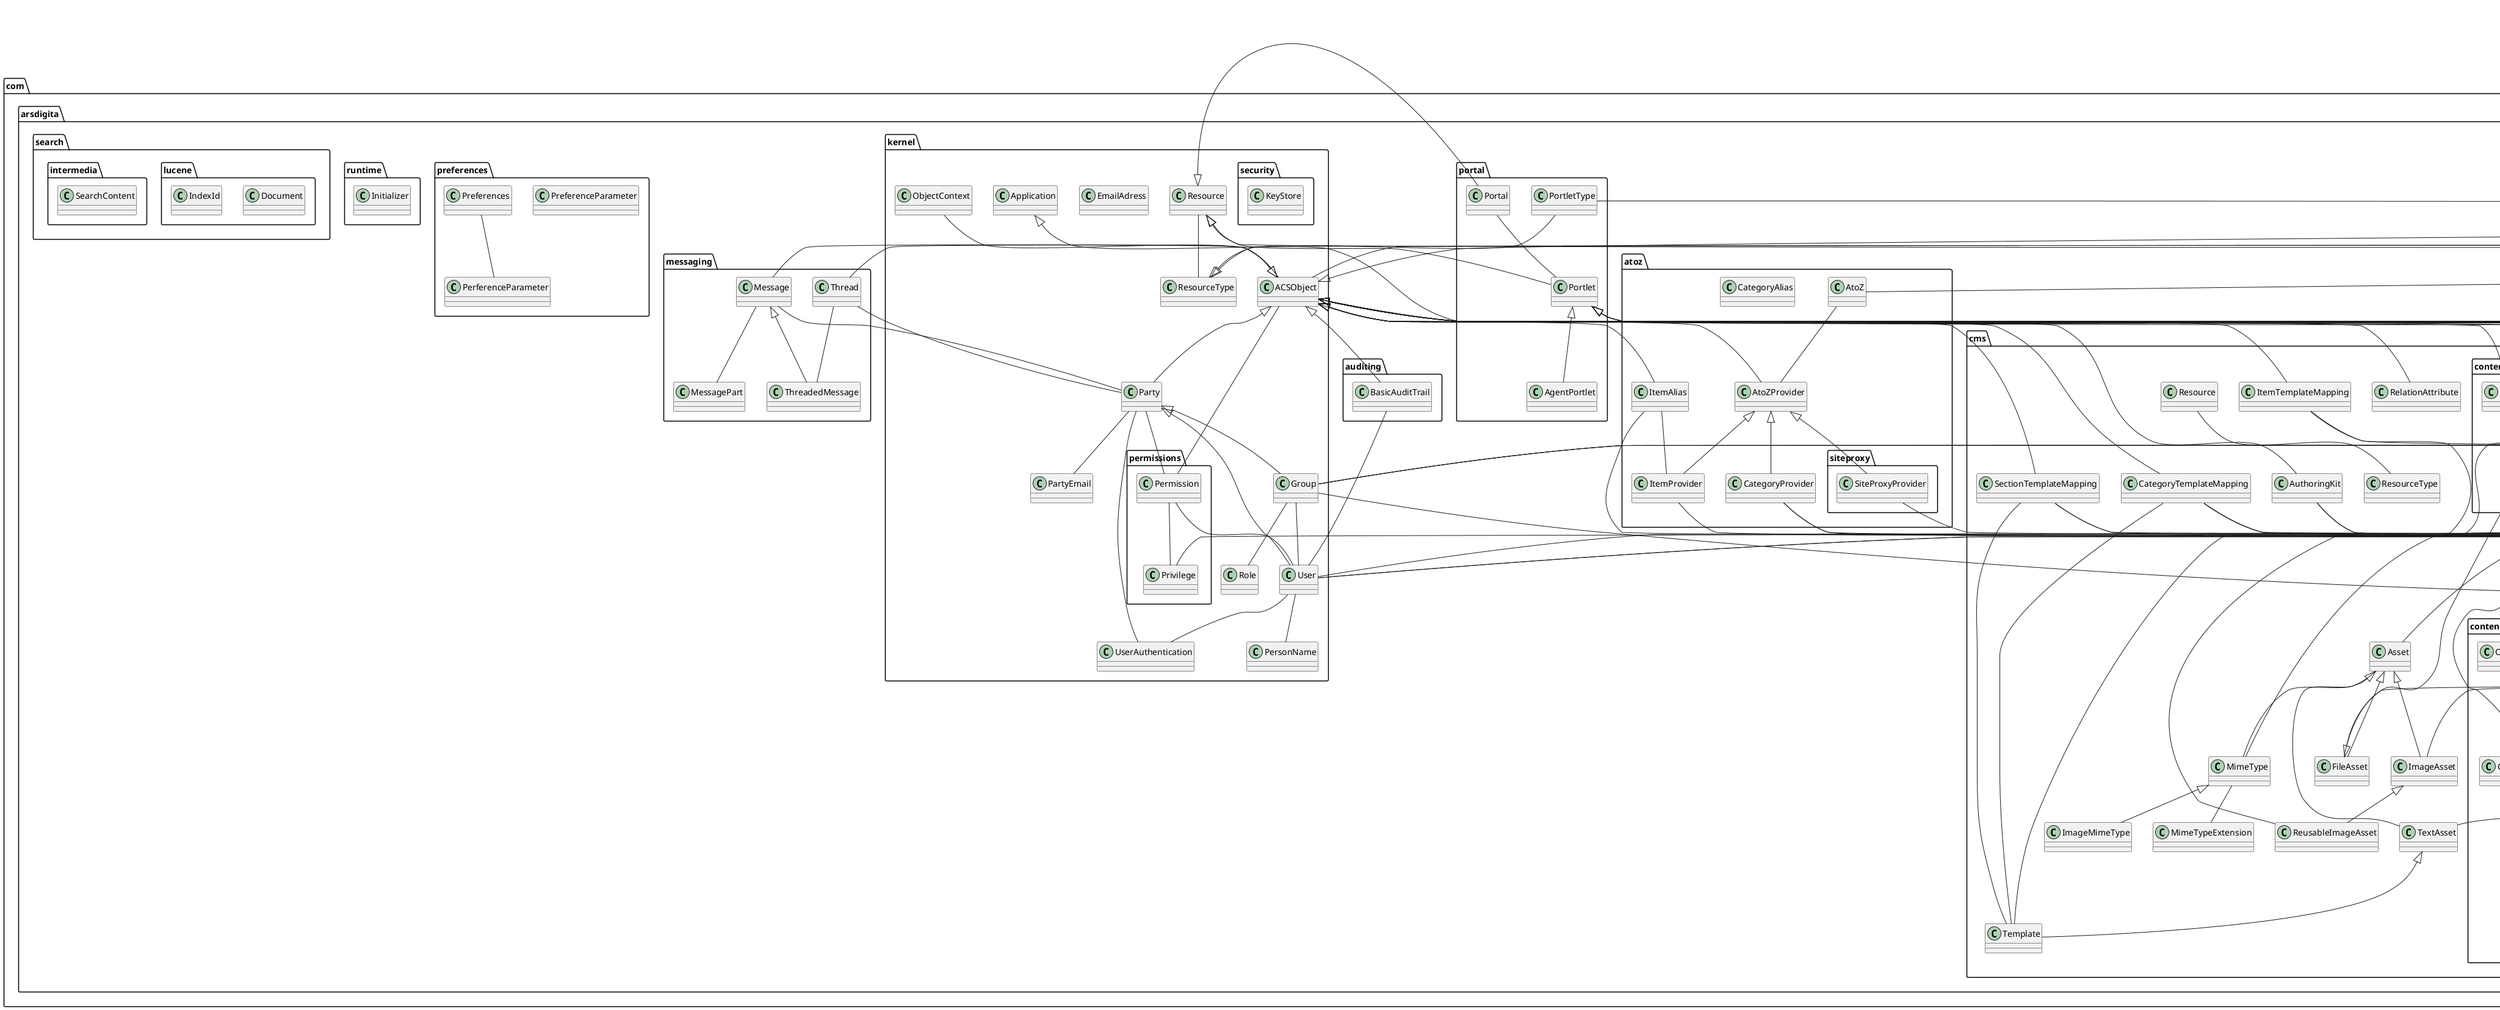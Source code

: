 @startuml

namespace com.arsdigita.auditing {
    class BasicAuditTrail
    
    com.arsdigita.kernel.ACSObject <|-- BasicAuditTrail
    
    BasicAuditTrail -- com.arsdigita.kernel.User
}

namespace com.arsdigita.atoz {

    class AtoZ
    class AtoZProvider
    class CategoryProvider
    class CategoryAlias
    class ItemAlias
    class ItemProvider

    com.arsdigita.web.Application <|-- AtoZ
    com.arsdigita.kernel.ACSObject <|-- AtoZProvider
    com.arsdigita.kernel.ACSObject <|-- ItemAlias
    AtoZProvider <|-- CategoryProvider
    AtoZProvider <|-- ItemProvider
    

    AtoZ -- AtoZProvider
    CategoryProvider -- com.arsdigita.categorization.Category
    CategoryProvider -- com.arsdigita.cms.ContentType
    ItemAlias -- ItemProvider
    ItemAlias -- com.arsdigita.cms.ContentType
    ItemProvider -- com.arsdigita.categorization.Category
}

namespace com.arsdigita.atoz.siteproxy {

    class SiteProxyProvider
    
    com.arsdigita.atoz.AtoZProvider <|-- SiteProxyProvider
    
    SiteProxyProvider -- com.arsdigita.categorization.Category
}

namespace com.arsdigita.auth.http {

    class HttpAuth 
    class Nounce
    class UserLogin

    com.arsdigita.web.Application <|-- HTTPAuth
    com.arsdigita.kernel.ACSObject <|-- UserLogin
}

namespace com.arsdigita.categorization {
    class Category
    class CategoryLocalization
    class UseContext
    class CategoryPurpose

    com.arsdigita.kernel.ACSObject <|-- Category
    com.arsdigita.kernel.ACSObject <|-- CategoryLocalization
    com.arsdigita.kernel.ACSObject <|-- CategoryPurpose

    UseContext -- com.arsdigita.kernel.ACSObject
    Category -- com.arsdigita.kernel.ACSObject

    Category -- CategoryLocalization
    Category -- UseContext
    CategoryPurpose -- Category
}

namespace com.arsdigita.cms {
    
    class Asset
    class AuthoringKit
    class AuthoringStep
    class CategoryTemplateMapping
    class CMSTask
    class CMSTaskType
    class ContentCenter
    class ContentBundle
    class ContentItem
    class ContentPage
    class ContentSection
    class ContentType
    class ContentTypeLifecycleDefinition
    class ContentTypeWorkflowTemplate
    class FileAsset
    class Folder
    class ImageAsset
    class ImageMimeType
    class ItemTemplateMapping
    class Lifecycle
    class LifecycleDefinition
    class LifecycleService
    class Link
    class MimeType
    class MimeTypeExtension
    class MimeTypeStatus
    class Phase
    class PhaseDefinition
    class PublishLock
    class PostConvertHTML
    class PreConvertHTML
    class PublishedLink
    class RelationAttribute
    class ResourceType
    class Resource
    class ResourceMapping
    class ReusableImageAsset
    class SectionTemplateMapping
    class Service
    class Standalone
    class TaskEventURLGenerator
    class TemplateContext
    class Template
    class TextAsset
    class TextMimeType
    class UpgradeProcess
    class UserDefinedContentItem
    class UserHomeFolderMap

    Asset <|-- FileAsset
    Asset <|-- ImageAsset
    Asset <|-- TextAsset
    com.arsdigita.kernel.ACSObject <|-- AuthoringKit
    com.arsdigita.kernel.ACSObject <|-- AuthoringStep
    com.arsdigita.kernel.ACSObject <|-- CategoryTemplateMapping
    com.arsdigita.kernel.ACSObject <|-- ContentType
    com.arsdigita.kernel.ACSObject <|-- Lifecycle
    com.arsdigita.kernel.ACSObject <|-- LifecycleDefinition
    com.arsdigita.kernel.ACSObject <|-- ItemTemplateMapping
    com.arsdigita.kernel.ACSObject <|-- Phase
    com.arsdigita.kernel.ACSObject <|-- PhaseDefinition
    com.arsdigita.kernel.ACSObject <|-- RelationAttribute
    com.arsdigita.kernel.ACSObject <|-- SectionTemplateMapping
    com.arsdigita.kernel.ACSObject <|-- UserHomeFolderMap
    com.arsdigita.web.Application <|-- ContentCenter
    com.arsdigita.web.Application <|-- ContentSection
    com.arsdigita.web.Application <|-- Service
    com.arsdigita.versioning.VersionedACSObject <|-- ContentItem
    com.arsdigita.workflow.simple.UserTask <|-- CMSTask
    ContentItem <|-- Asset
    ContentItem <|-- ContentBundle
    ContentItem <|-- ContentPage
    ContentItem <|-- Folder
    ImageAsset <|-- ReusableImageAsset
    MimeType <|-- ImageMimeType
    TextAsset <|-- Template

    Asset -- MimeType
    AuthoringKit -- ContentType
    AuthoringKit -- AuthoringStep
    CategoryTemplateMapping -- Category
    CategoryTemplateMapping -- ContentType
    CategoryTemplateMapping -- Template
    CategoryTemplateMapping -- ContentSection
    CMSTask -- CMSTaskType
    ContentItem -- com.arsdigita.kernel.ACSObject
    ContentItem -- ContentType
    ContentItem -- ContentSection
    ContentItem -- Folder
    ContentItem -- Lifecycle    
    ContentSection -- com.arsdigita.globalization.Charset
    ContentSection -- com.arsdigita.globalization.Charset.Locale
    ContentSection -- com.arsdigita.kernel.Group    
    ContentSection -- Folder
    ContentSection -- LifecycleDefinition
    ContentType -- com.arsdigita.formbuilder.FormSection
    ContentType -- ContentSection    
    ItemTemplateMapping -- Template
    ItemTemplateMapping -- ContentItem
    Lifecycle -- LifecycleDefinition
    Lifecycle -- Phase
    LifecycleDefinition -- PhaseDefinition
    LifecycleService -- com.arsdigita.kernel.ACSObject
    LifecycleService -- Lifecycle
    MimeType -- MimeTypeExtension
    Phase -- PhaseDefinition
    PublishedLink -- ACSObject
    PublishedLink -- ContentItem
    Resource -- ResourceType
    SectionTemplateMapping -- ContentSection
    SectionTemplateMapping -- ContentType
    SectionTemplateMapping -- Template
    TaskEventURLGenerator -- CMSTaskType
    UserHomeFolderMap -- Folder
    UserHomeFolderMap -- ContentSection
    UserHomeFolderMap -- User
    com.arsdigita.workflow.simple.WorkflowTemplate -- ContentSection

}

namespace com.arsdigita.cms.contentassets {

    class DublinCoreES
    class FileAttachment
    class GenericOrgaUnitTextAsset
    class ItemImageAttachment
    class Notes
    class RelatedLink
    
    com.arsdigita.cms.ContentItem <|-- DublinCoreES
    com.arsdigita.cms.FileAsset <|-- FileAttachment
    com.arsdigita.cms.contenttypes.Link <|-- ReleatedLink
    com.arsdigita.kernel.ACSObject <|-- ItemImageAttachment
    com.arsdigita.kernel.ACSObject <|-- Notes
    com.arsdigita.kernel.ACSObject <|-- GenericOrgaUnitTextAsset
    
    DublinCoreES -- com.arsdigita.cms.ContentItem
    FileAttachment -- com.arsdigita.cms.ContentItem
    GenericOrgaUnitTextAsset -- com.arsdigita.cms.contenttypes.GenericOrganizationalUnit
    ItemImageAttachment -- Link
    ItemImageAttachment -- ReusableImageAsset
    ItemImageAttachment -- com.arsdigita.cms.ContentItem
    Note -- com.arsdigita.cms.ContentItem
    ReleatedLink -- ContentItem
    ReleatedLink -- com.arsdigita.cms.MimeType
}

namespace com.arsdigita.cms.contenttypes {
    
    class AddressType
    class Agenda
    class Article
    class Bookmark
    class Contact
    class ContentGroup
    class ContentGroupAssociation
    class DecisionTree
    class DecisionTreeSection
    class DecisionTreeOption
    class DecisionTreeSectionOptionTarget
    class Event
    class FAQItem
    class FileStorageItem
    class GenericAddress
    class GenericAddressBundle
    class GenericArticle
    class GenericContact
    class GenericContactBundle
    class GenericContactEntry
    class GenericOrganizationalUnit
    class GenericOrganizationalUnitBundle
    class GenericPerson
    class GenericPersonBundle
    class GlossaryItem
    class HistoricDate
    class Image
    class InlineSite
    class Job
    class LegalNotice
    class Link
    class PublicPersonalProfile
    class PublicPersonalProfileBundle
    class PublicPersonalProfileNavItem
    
    com.arsdigita.kernel.ACSObject <|-- Link
    com.arsdigita.cms.ContentItem <|-- ContentGroup
    com.arsdigita.cms.ContentItem <|-- ContentGroupAssociation
    com.arsdigita.cms.ContentBundle <|-- GenericAddressBundle
    com.arsdigita.cms.ContentBundle <|-- GenericContactBundle
    com.arsdigita.cms.ContentBundle <|-- GenericOrganizationalUnitBundle
    com.arsdigita.cms.ContentBundle <|-- GenericPersonBundle
    com.arsdigita.cms.ContentBundle <|-- PublicPersonalProfileBundle
    com.arsdigita.cms.ContentItem <|-- GenericContactEntry
    com.arsdigita.cms.ContentItem <|-- DecisionTreeSectionOption
    com.arsdigita.cms.ContentItem <|-- DecisionTreeOptionTarget
    com.arsdigita.cms.ContentPage <|-- Bookmark
    com.arsdigita.cms.ContentPage <|-- DecisionTree
    com.arsdigita.cms.ContentPage <|-- DecisionTreeSection
    com.arsdigita.cms.ContentPage <|-- FAQItem
    com.arsdigita.cms.ContentPage <|-- FileStorageItem
    com.arsdigita.cms.ContentPage <|-- GenericAddress
    com.arsdigita.cms.ContentPage <|-- GenericArticle
    com.arsdigita.cms.ContentPage <|-- GenericContact
    com.arsdigita.cms.ContentPage <|-- GenericOrganizationalUnit
    com.arsdigita.cms.ContentPage <|-- GenericPerson
    com.arsdigita.cms.ContentPage <|-- GlossaryItem
    com.arsdigita.cms.ContentPage <|-- Image
    com.arsdigita.cms.ContentPage <|-- InlineSite
    com.arsdigita.cms.ContentPage <|-- Job
    com.arsdigita.cms.ContentPage <|-- PublicPersonalProfile
    GenericAddress <|-- Address
    GenericArticle <|-- Agenda
    GenericArticle <|-- Article
    GenericArticle <|-- Event
    GenericArticle <|-- HistoricDate
    GenericArticle <|-- LegalNotice
    GenericContact <|-- Contact
    

    ContentGroup -- ContentGroupAssociation
    ContentGroupAssociation -- com.arsdigita.cms.ContentItem
    DecisionTree -- DecisionTreeSection
    DecisionTreeSection -- DecisionTreeSectionOption
    DecisionTreeSection -- com.arsdigita.cms.TextAsset
    DecisionTreeSectionOption -- DecisionTreeptionTarget
    FileStorageItem -- com.arsdigita.cms.FileAsset
    GenericContact -- GenericContactEntry
    GenericContactBundle -- GenericPersonBundle
    GenericContactBundle -- GenericAddressBundle
    GenericOrganizationalUnitBundle -- GenericContactBundle
    GenericOrganizationalUnitBundle -- GenericPersonBundle
    Image -- com.arsdigita.cms.ImageAsset
    Link -- ContentItem
    PublicPersonalProfileBundle -- GenericPersonBundle
    PublicPersonalProfile -- PublicPersonalProfileNavItem
}

namespace com.arsdigita.cms.formbuilder {

    class FormItem
    class FormSectionItem
    class FormSectionWrapper
    
    com.arsdigita.cms.ContentPage <|-- FormItem
    com.arsdigita.cms.ContentPage <|-- FormSectionItem
    com.arsdigita.formbuoilder.Component <|-- FormSectionWrapper
    

    FormItem -- com.arsdigita.formbuilder.FormSection
    FormSection -- com.arsdigita.formbuilder.FormSection
    FormSectionWrapper -- FormSectionItem
}

namespace com.arsdigita.cms.portlet {

    class ContentDirectoryPortlet
    class ContentItemPortlet
    class ContentSectionsPortlet
    class TaskPortlet

    com.arsdigita.portal.Portlet <|-- ContentDirectoryPortlet
    com.arsdigita.portal.Portlet <|-- ContentItemPortlet
    com.arsdigita.portal.Portlet <|-- ContentSectionsPortlet
    com.arsdigita.portal.Portlet <|-- TaskPortlet

    ContentItemPortlet -- com.arsdigita.cms.ContentItem
}

namespace com.arsdigita.cms.publicpersonalprofile {

    class PublicPersonalProfile

    com.arsdigita.kernel.Application <|-- PublicPersonalProfile

}

namespace com.arsdigita.cms.publishToFile {

    class QueueEntry
    class PublishedFile
    class PublishedLink
    
    QueueEntry -- com.arsdigita.web.Host
}

namespace com.arsdigita.formbuilder {

    class Component
    class DataDrivenSelect
    class FormSection
    class Listener
    class MetaObject
    class ObjectType
    class Option
    class PersistentDataQuery
    class ProcessListener
    class Widget
    class WidgetLabel

    com.arsdigita.kernel.ACSObject <|-- Component
    com.arsdigita.kernel.ACSObject <|-- Listener
    com.arsdigita.kernel.ACSObject <|-- MetaObject
    com.arsdigita.kernel.ACSObject <|-- PersistentDataQuery
    com.arsdigita.kernel.ACSObject <|-- ProcessListener

    Component <|-- FormSection
    Component <|-- Option
    Component <|-- Widget
    Component <|-- WidgetLabel
    Widget <|-- DataDrivenSelect

    Listener -- Widget
    FormSection -- ProcessListener
    Widget -- WidgetLabel

}

namespace com.arsdigita.formbuilder.actions {

    class ConfirmEmailListener
    class ConfirmRedirectListener
    class RemoteServerPostListener
    class SimpleEmailListener
    class TemplateEmailListener
    class XMLEmailListener

    com.arsdigita.formbuilder.ProcessListener <|-- ConfirmEmailListener
    com.arsdigita.formbuilder.ProcessListener <|-- ConfirmRedirectListener
    com.arsdigita.formbuilder.ProcessListener <|-- RemoteServerPostListener
    com.arsdigita.formbuilder.ProcessListener <|-- SimpleEmailListener
    com.arsdigita.formbuilder.ProcessListener <|-- TemplateEmailListener
    com.arsdigita.formbuilder.ProcessListener <|-- XMLEmailListener
}

namespace com.arsdigita.globalization.Charset {
    
    class Charset
    class Locale
    class MessageCatalog

    Charset -- Locale
    MessageCatalog -- Locale
}

namespace com.arsdigita.kernel {

    class ACSObject
    class EmailAdress
    class Group
    class Party
    class PartyEmail
    class PersonName
    class ResourceType
    class Resource
    class Role
    class ObjectContext
    class User
    class UserAuthentication

    ACSObject <|-- Party
    Party <|-- Group
    Party <|-- User

    Group -- User
    Group -- Role
    ObjectContext -- ACSObject
    Party -- PartyEmail
    Party -- com.arsdigita.kernel.permissions.Permission
    Party -- UserAuthentication
    Resource -- ResourceType
    User -- com.arsdigita.kernel.permissions.Permission
    User -- PersonName
    User -- UserAuthentication

}

namespace com.arsdigita.kernel.permissions {

        class Permission
        class Privilege

        Permission -- com.arsdigita.kernel.ACSObject
        Permission -- Privilege
}

namespace com.arsdigita.kernel.security {
        class KeyStore
    }

namespace com.arsdigita.messaging {
    
    class Message
    class MessagePart
    class Thread
    class ThreadedMessage

    com.arsdigita.kernel.ACSObject <|-- Message
    com.arsdigita.kernel.ACSObject <|-- Thread
    Message <|-- ThreadedMessage

    Message -- MessagePart
    Message -- com.arsdigita.kernel.Party
    Thread -- ThreadedMessage
    Thread -- Party
}

namespace com.arsdigita.notification {

    class Digest
    class Notification
    class QueueItem

    com.arsdigita.kernel.ACSObject <|-- Digest
    com.arsdigita.kernel.ACSObject <|-- Notification
}

namespace com.arsdigita.persistence {
    
    class DynamicAssociation
    class DynamicObjectType

    com.arsdigita.kernel.ACSObject <|-- DynamicAssociation
    com.arsdigita.kernel.ACSObject <|-- DynamicObjectType
}

namespace com.arsdigita.portal {
    
    class AgentPortlet
    class Portal
    class Portlet
    class PortletType

    Portlet <|-- AgentPortlet
    com.arsdigita.kernel.Resource <|-- Portal
    com.arsdigita.kernel.Resource <|-- Portlet
    com.arsdigita.kernel.ResourceType <|-- PortletType
    
    Portal -- Portlet
    PortletType -- com.arsdigita.web.ApplicationType
}

namespace com.arsdigita.cms.portletdataprovider {

    class PortletDataProvider

    com.arsdigita.web.Application <|-- PortletDataProvider
}

namespace com.arsdigita.preferences {
    
    class PreferenceParameter
    class Preferences

    Preferences -- PerferenceParameter
}

namespace com.arsdigita.runtime {
    
    class Initializer
}

namespace com.arsdigita.search.lucene {

    class Document
    class IndexId
}

namespace com.arsdigita.search.intermedia {

    class SearchContent
}

namespace com.arsdigita.ui.Login {

    class Login

    com.arsdigita.web.Application <|-- Login
}

namespace com.arsdigita.ui.admin {

    class Admin

    com.arsdigita.web.Application <|-- Admin
}

namespace com.arsdigita.ui.permissions {

    class Permissions

    com.arsdigita.web.Application <|-- Permissions
}

namespace com.arsdigita.versioning {
    
    class BlobOperation
    class ClobOperation
    class DataObjectChange
    class EventType
    class GenericOperation
    class JavaClass
    class Operation
    class Tag
    class Txn
    class VersionedACSObject
    
    com.arsdigita.kernel.ACSObject <|-- VersionedACSObject
    Operation <|-- BlobOperation
    Operation <|-- ClobOperation
    Operation <|-- GenericOperation

    DataObjectChange -- Txn
    DataObjectChange --Operation
    EventType -- Operation
    JavaClass --Operation
    Txn -- com.arsdigita.kernel.User
    Txn -- Tag
    Txn -- DataObjectChange
}

namespace com.arsdigita.web {

    class Application
    class ApplicationType
    class Host

    com.arsdigita.kernel.Resource <|-- Application
    com.arsdigita.kernel.ResourceType <|-- ApplicationType

    Application -- com.arsdigita.kernel.Group
    ApplicationType -- com.arsdigita.kernel.permissions.Privilege
    ApplicationType -- com.arsdigita.kernel.Group
}

namespace com.arsdigita.webdevsupport {

    class WebDevSupport

    com.arsdigita.web.Application <|-- WebDevSupport
}

namespace com.arsdigita.workflow.simple {

    class Task
    class TaskComment
    class UserTask
    class Workflow
    class WorkflowTemplate

    com.arsdigita.kernel.ACSObject <|-- Task
    Task <|-- UserTask
    Task <|-- Workflow
    Workflow <|-- WorkflowTemplate

    Task -- TaskComment
    UserTask -- com.arsdigita.kernel.User
    UserTask -- com.arsdigita.kernel.Group
    Workflow --Task
    Workflow -- com.arsdigita.kernel.ACSObject
}

namespace com.arsdigita.workspace {
    
    class BookmarkApplication
    class Bookmark
    class BookmarkPortlet

    com.arsdigita.web.Application <|-- BookmarkApplication
    com.arsdigita.kernel.ACSObject <|-- Bookmark
    com.arsdigita.portal.Portlet <|-- BookmarkPortlet

    BookmarkApplication -- Bookmark
}

@enduml